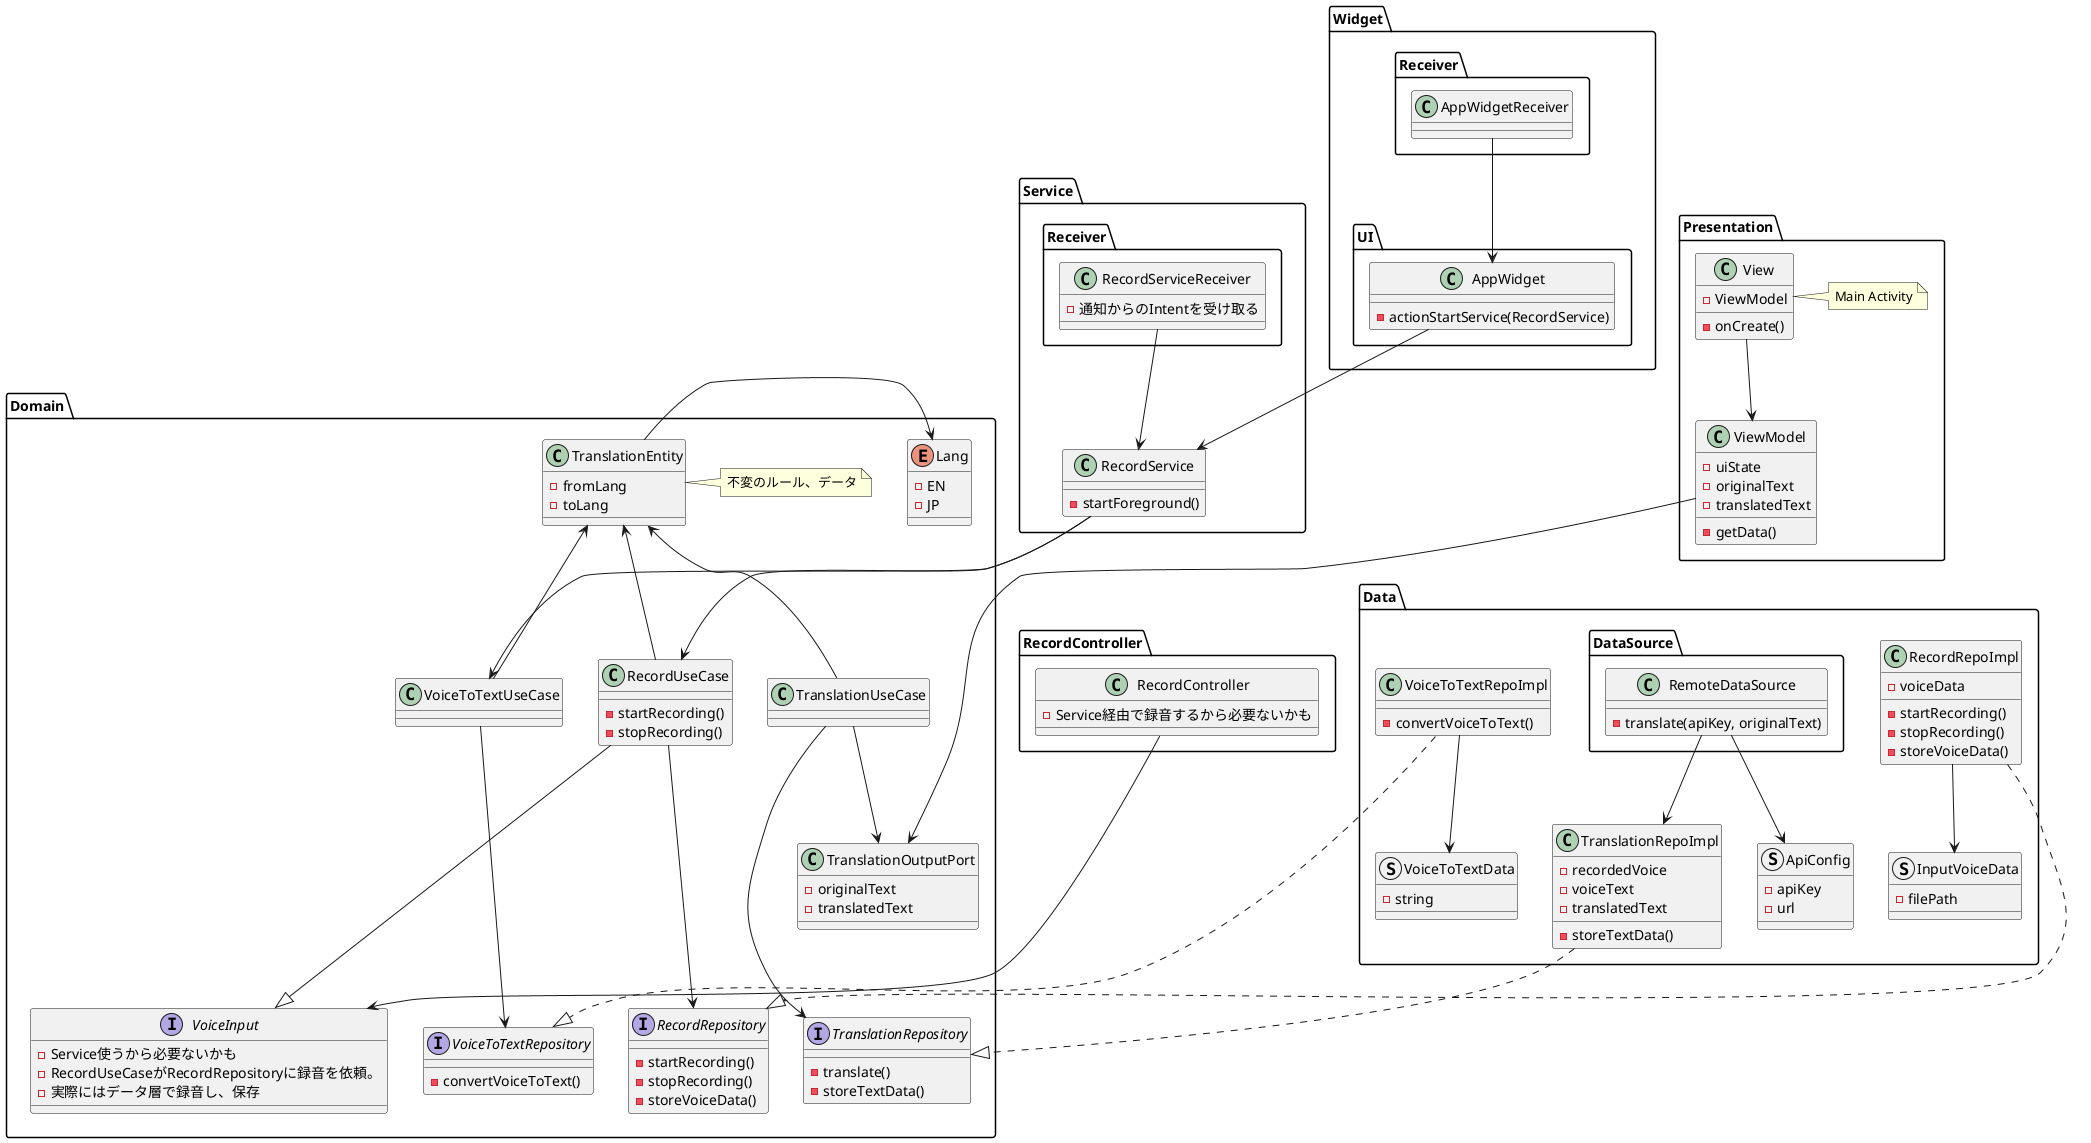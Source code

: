 @startuml

package Domain {

    together {
        class TranslationEntity {
            - fromLang
            - toLang
        }

        enum Lang {
            - EN
            - JP
        }
    }

    together {
        class TranslationUseCase {

        }

        class RecordUseCase {
            - startRecording()
            - stopRecording()
        }

        class VoiceToTextUseCase {

        }
    }

    together {
        interface TranslationRepository {
            - translate()
            - storeTextData()
        }

        interface RecordRepository {
            - startRecording()
            - stopRecording()
            - storeVoiceData()
        }

        interface VoiceToTextRepository {
            - convertVoiceToText()

        }

        interface VoiceInput {
            - Service使うから必要ないかも
            - RecordUseCaseがRecordRepositoryに録音を依頼。
            - 実際にはデータ層で録音し、保存
        }

    }

    class TranslationOutputPort {
        - originalText
        - translatedText
    }



    TranslationEntity --right> Lang
    TranslationUseCase --up> TranslationEntity
    TranslationUseCase --> TranslationRepository
    TranslationUseCase --> TranslationOutputPort
    RecordUseCase --up> TranslationEntity
    RecordUseCase --> RecordRepository
    RecordUseCase ---|> VoiceInput
    VoiceToTextUseCase --up> TranslationEntity
    VoiceToTextUseCase --> VoiceToTextRepository

    note right of TranslationEntity : 不変のルール、データ
}


package RecordController {
    class RecordController {
        - Service経由で録音するから必要ないかも
    }

    RecordController ---> VoiceInput

}


package Presentation {
    class View {
        - ViewModel
        - onCreate()
    }

    class ViewModel {
        - uiState
        - originalText
        - translatedText
        - getData()
    }

    View --> ViewModel
    ViewModel ---> TranslationOutputPort
    note right of View : Main Activity
}


package Data {
    class TranslationRepoImpl {
        - recordedVoice
        - voiceText
        - translatedText
        - storeTextData()
    }

    class RecordRepoImpl {
        - voiceData
        - startRecording()
        - stopRecording()
        - storeVoiceData()
    }

    class VoiceToTextRepoImpl {
        - convertVoiceToText()
    }

    struct ApiConfig {
        - apiKey
        - url
    }

    struct InputVoiceData {
        - filePath
    }

    struct VoiceToTextData {
        - string
    }


    package DataSource {

        class RemoteDataSource {
            - translate(apiKey, originalText)
        }
    }


    TranslationRepoImpl ..|> TranslationRepository
    RecordRepoImpl ..|> RecordRepository
    RecordRepoImpl --> InputVoiceData
    RemoteDataSource --> TranslationRepoImpl
    RemoteDataSource --> ApiConfig
    VoiceToTextRepoImpl ..|> VoiceToTextRepository
    VoiceToTextRepoImpl --> VoiceToTextData

}

package Service {
    class RecordService {
        - startForeground()
    }

    package Receiver{
        class RecordServiceReceiver {
            - 通知からのIntentを受け取る
        }
    }

    RecordServiceReceiver --> RecordService
    RecordService --> RecordUseCase
    RecordService --> VoiceToTextUseCase
}

package Widget {
    package UI {
        class AppWidget {
            - actionStartService(RecordService)
        }
    }

    package Receiver {
        class AppWidgetReceiver
    }

    Receiver.AppWidgetReceiver --> UI.AppWidget
    AppWidget --> Service.RecordService
}

@enduml